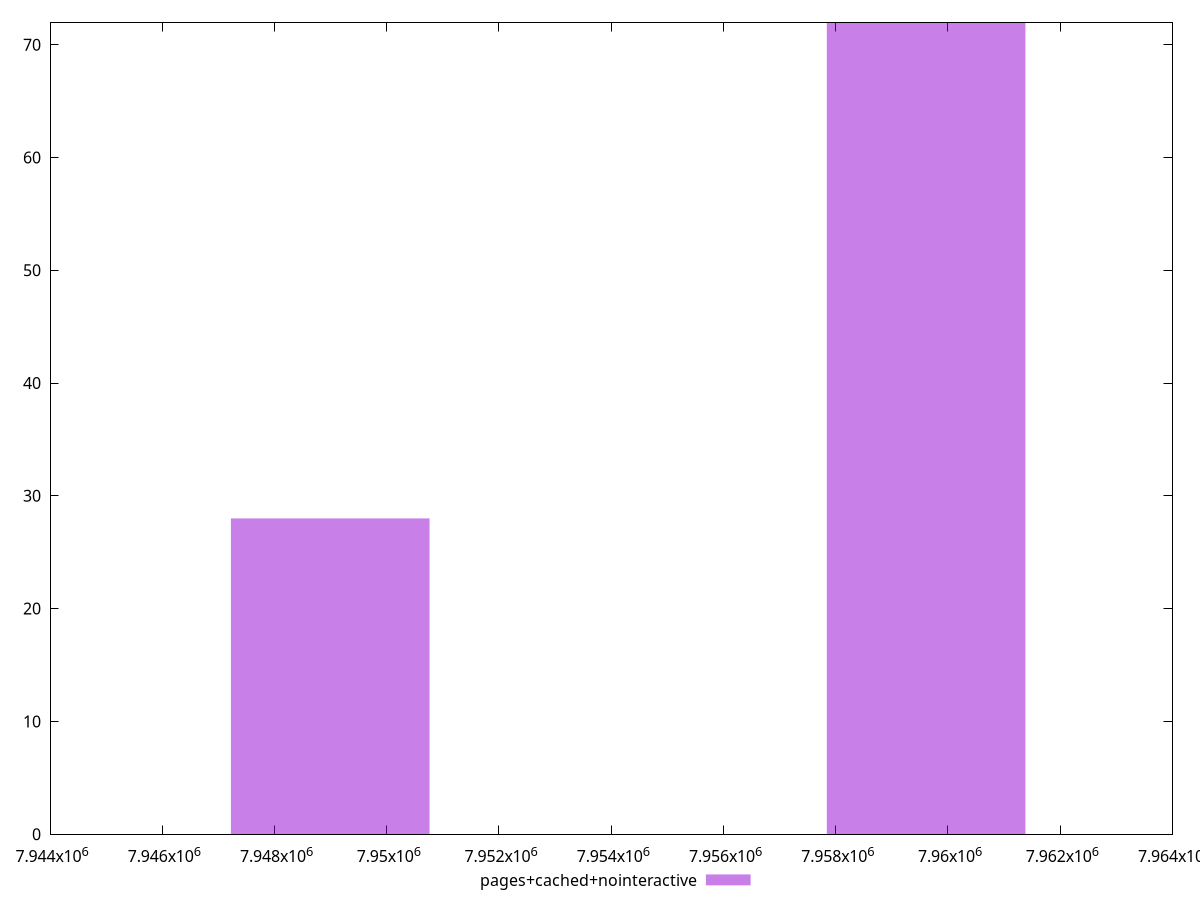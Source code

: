 $_pagesCachedNointeractive <<EOF
7948992.604079002 28
7959610.136497629 72
EOF
set key outside below
set terminal pngcairo
set output "report_00005_2020-11-02T22-26-11.212Z/total-byte-weight/pages+cached+nointeractive//raw_hist.png"
set yrange [0:72]
set boxwidth 3539.17747287578
set style fill transparent solid 0.5 noborder
plot $_pagesCachedNointeractive title "pages+cached+nointeractive" with boxes ,